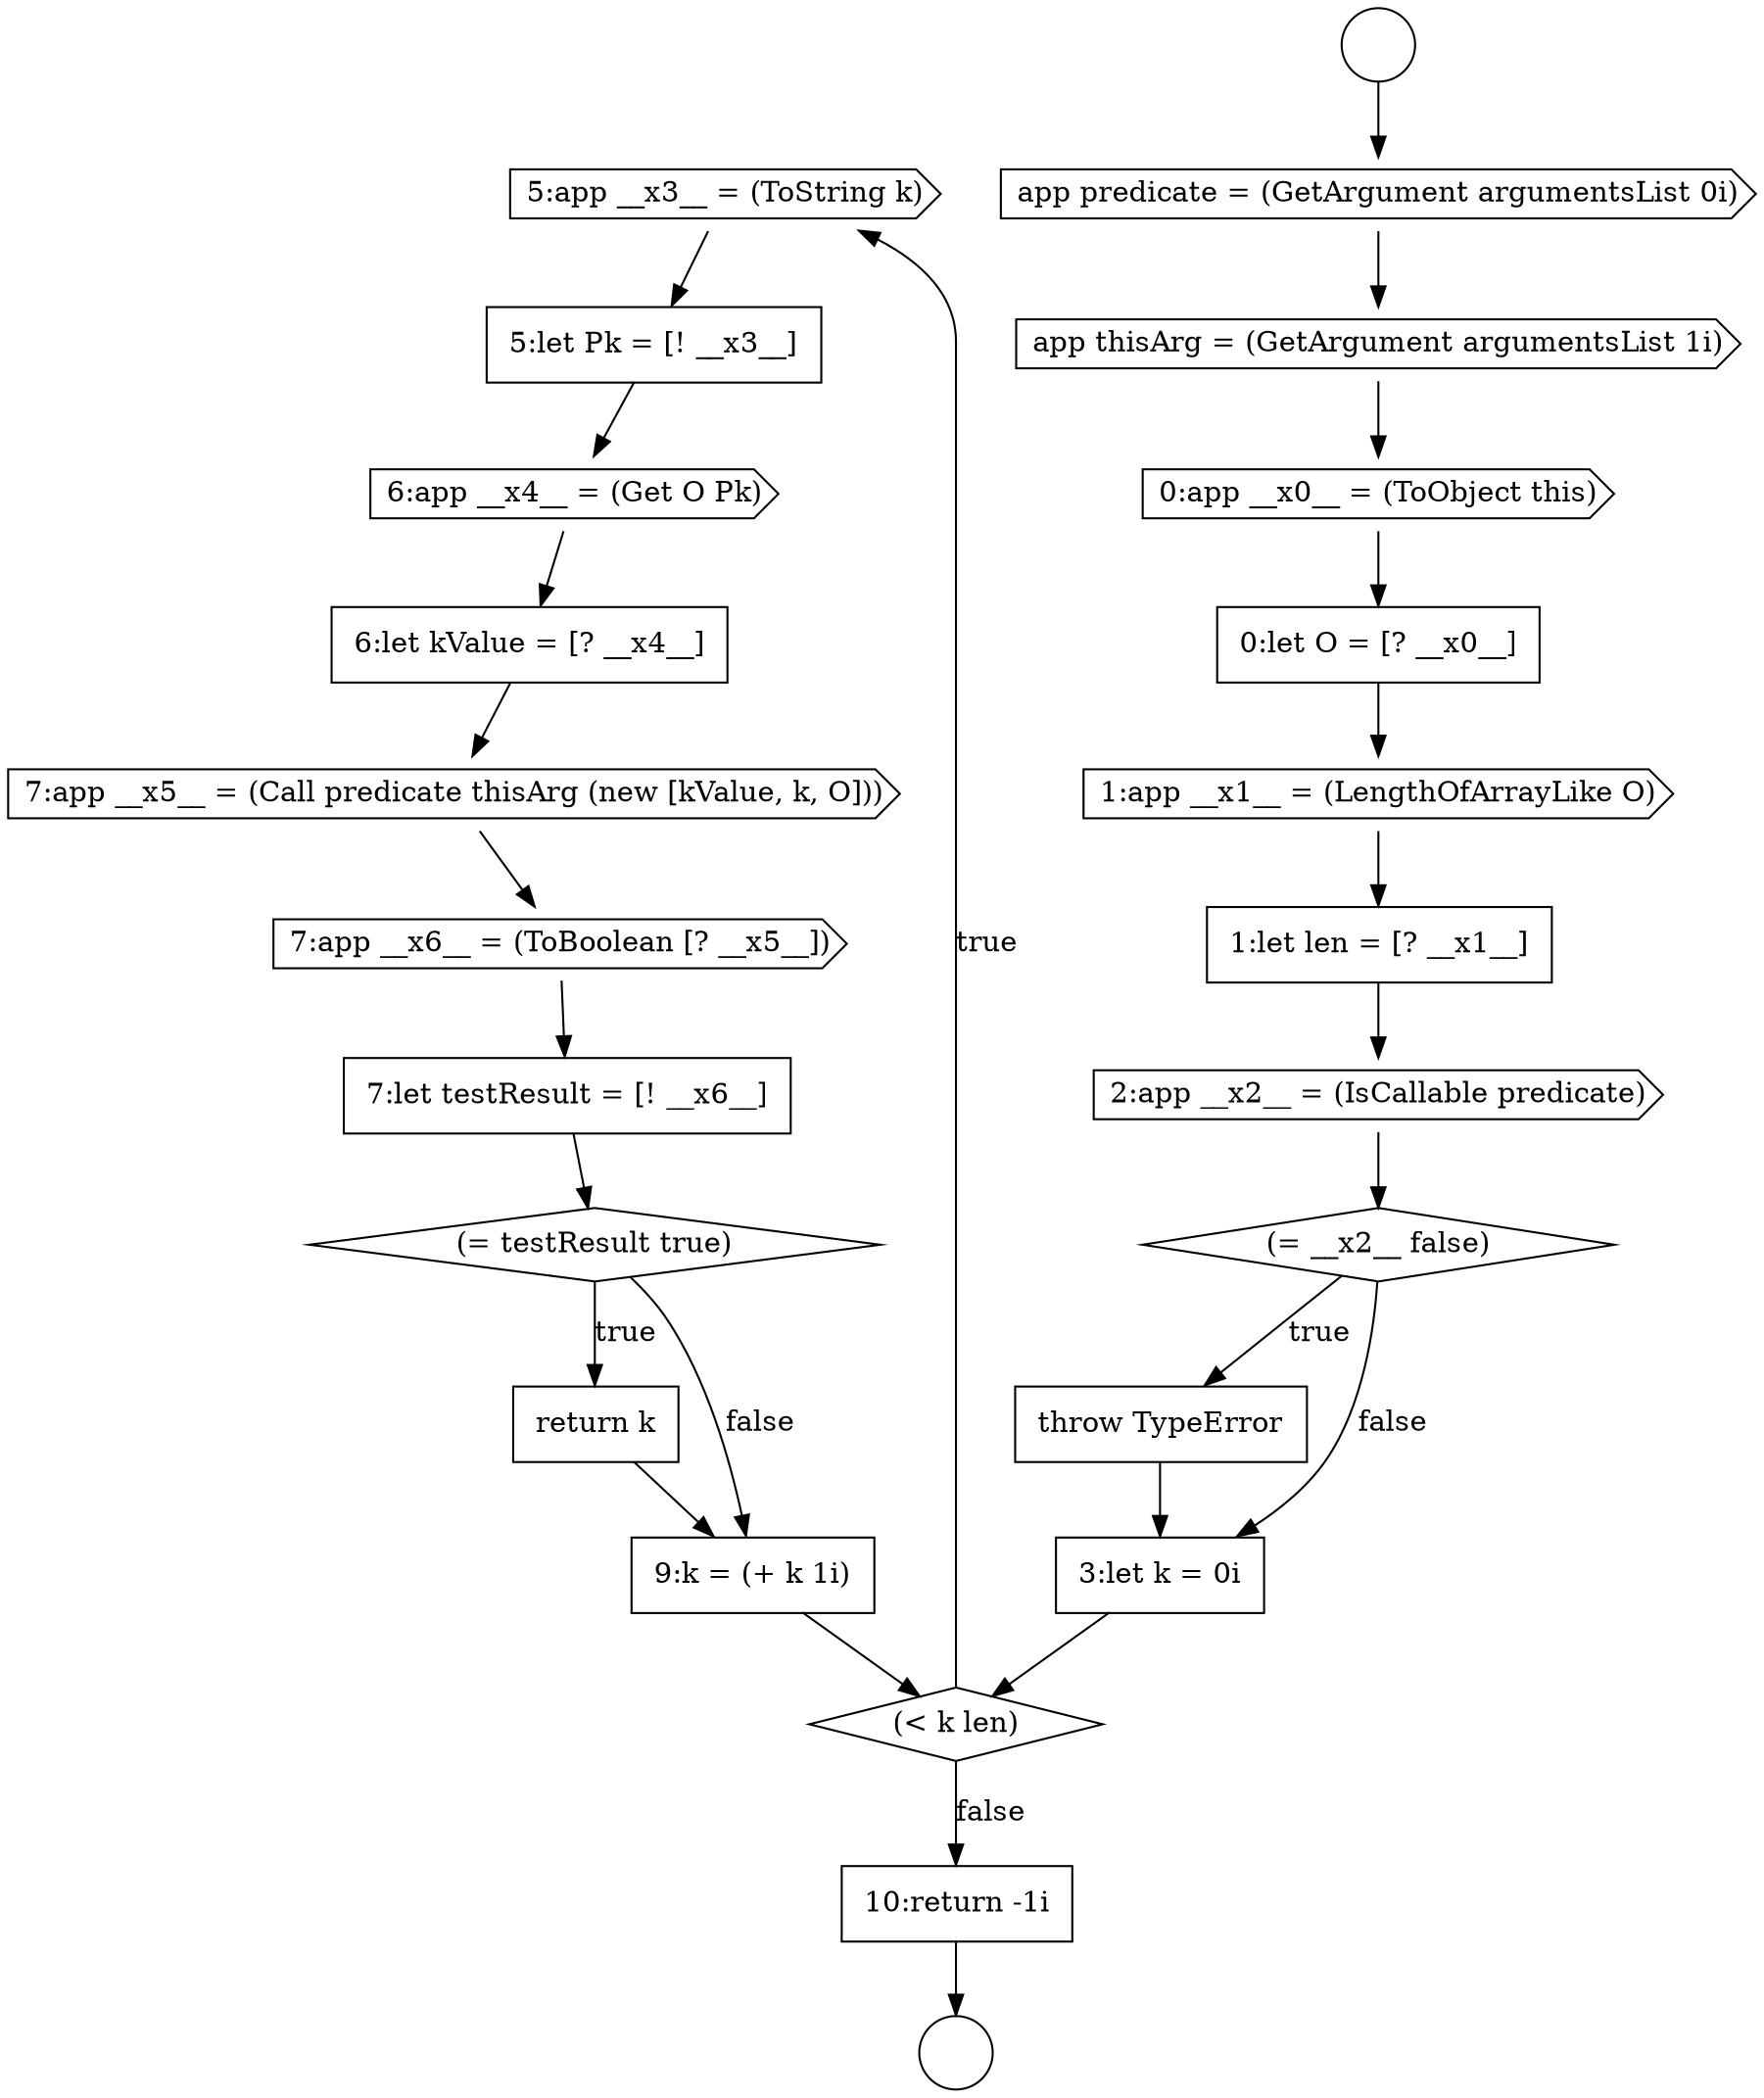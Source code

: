digraph {
  node15963 [shape=cds, label=<<font color="black">5:app __x3__ = (ToString k)</font>> color="black" fillcolor="white" style=filled]
  node15971 [shape=none, margin=0, label=<<font color="black">
    <table border="0" cellborder="1" cellspacing="0" cellpadding="10">
      <tr><td align="left">return k</td></tr>
    </table>
  </font>> color="black" fillcolor="white" style=filled]
  node15954 [shape=cds, label=<<font color="black">0:app __x0__ = (ToObject this)</font>> color="black" fillcolor="white" style=filled]
  node15958 [shape=cds, label=<<font color="black">2:app __x2__ = (IsCallable predicate)</font>> color="black" fillcolor="white" style=filled]
  node15962 [shape=diamond, label=<<font color="black">(&lt; k len)</font>> color="black" fillcolor="white" style=filled]
  node15959 [shape=diamond, label=<<font color="black">(= __x2__ false)</font>> color="black" fillcolor="white" style=filled]
  node15972 [shape=none, margin=0, label=<<font color="black">
    <table border="0" cellborder="1" cellspacing="0" cellpadding="10">
      <tr><td align="left">9:k = (+ k 1i)</td></tr>
    </table>
  </font>> color="black" fillcolor="white" style=filled]
  node15955 [shape=none, margin=0, label=<<font color="black">
    <table border="0" cellborder="1" cellspacing="0" cellpadding="10">
      <tr><td align="left">0:let O = [? __x0__]</td></tr>
    </table>
  </font>> color="black" fillcolor="white" style=filled]
  node15951 [shape=circle label=" " color="black" fillcolor="white" style=filled]
  node15960 [shape=none, margin=0, label=<<font color="black">
    <table border="0" cellborder="1" cellspacing="0" cellpadding="10">
      <tr><td align="left">throw TypeError</td></tr>
    </table>
  </font>> color="black" fillcolor="white" style=filled]
  node15956 [shape=cds, label=<<font color="black">1:app __x1__ = (LengthOfArrayLike O)</font>> color="black" fillcolor="white" style=filled]
  node15969 [shape=none, margin=0, label=<<font color="black">
    <table border="0" cellborder="1" cellspacing="0" cellpadding="10">
      <tr><td align="left">7:let testResult = [! __x6__]</td></tr>
    </table>
  </font>> color="black" fillcolor="white" style=filled]
  node15957 [shape=none, margin=0, label=<<font color="black">
    <table border="0" cellborder="1" cellspacing="0" cellpadding="10">
      <tr><td align="left">1:let len = [? __x1__]</td></tr>
    </table>
  </font>> color="black" fillcolor="white" style=filled]
  node15964 [shape=none, margin=0, label=<<font color="black">
    <table border="0" cellborder="1" cellspacing="0" cellpadding="10">
      <tr><td align="left">5:let Pk = [! __x3__]</td></tr>
    </table>
  </font>> color="black" fillcolor="white" style=filled]
  node15950 [shape=circle label=" " color="black" fillcolor="white" style=filled]
  node15953 [shape=cds, label=<<font color="black">app thisArg = (GetArgument argumentsList 1i)</font>> color="black" fillcolor="white" style=filled]
  node15970 [shape=diamond, label=<<font color="black">(= testResult true)</font>> color="black" fillcolor="white" style=filled]
  node15967 [shape=cds, label=<<font color="black">7:app __x5__ = (Call predicate thisArg (new [kValue, k, O]))</font>> color="black" fillcolor="white" style=filled]
  node15952 [shape=cds, label=<<font color="black">app predicate = (GetArgument argumentsList 0i)</font>> color="black" fillcolor="white" style=filled]
  node15961 [shape=none, margin=0, label=<<font color="black">
    <table border="0" cellborder="1" cellspacing="0" cellpadding="10">
      <tr><td align="left">3:let k = 0i</td></tr>
    </table>
  </font>> color="black" fillcolor="white" style=filled]
  node15968 [shape=cds, label=<<font color="black">7:app __x6__ = (ToBoolean [? __x5__])</font>> color="black" fillcolor="white" style=filled]
  node15966 [shape=none, margin=0, label=<<font color="black">
    <table border="0" cellborder="1" cellspacing="0" cellpadding="10">
      <tr><td align="left">6:let kValue = [? __x4__]</td></tr>
    </table>
  </font>> color="black" fillcolor="white" style=filled]
  node15965 [shape=cds, label=<<font color="black">6:app __x4__ = (Get O Pk)</font>> color="black" fillcolor="white" style=filled]
  node15973 [shape=none, margin=0, label=<<font color="black">
    <table border="0" cellborder="1" cellspacing="0" cellpadding="10">
      <tr><td align="left">10:return -1i</td></tr>
    </table>
  </font>> color="black" fillcolor="white" style=filled]
  node15966 -> node15967 [ color="black"]
  node15954 -> node15955 [ color="black"]
  node15971 -> node15972 [ color="black"]
  node15952 -> node15953 [ color="black"]
  node15963 -> node15964 [ color="black"]
  node15950 -> node15952 [ color="black"]
  node15968 -> node15969 [ color="black"]
  node15967 -> node15968 [ color="black"]
  node15972 -> node15962 [ color="black"]
  node15970 -> node15971 [label=<<font color="black">true</font>> color="black"]
  node15970 -> node15972 [label=<<font color="black">false</font>> color="black"]
  node15958 -> node15959 [ color="black"]
  node15955 -> node15956 [ color="black"]
  node15964 -> node15965 [ color="black"]
  node15973 -> node15951 [ color="black"]
  node15962 -> node15963 [label=<<font color="black">true</font>> color="black"]
  node15962 -> node15973 [label=<<font color="black">false</font>> color="black"]
  node15953 -> node15954 [ color="black"]
  node15959 -> node15960 [label=<<font color="black">true</font>> color="black"]
  node15959 -> node15961 [label=<<font color="black">false</font>> color="black"]
  node15965 -> node15966 [ color="black"]
  node15960 -> node15961 [ color="black"]
  node15956 -> node15957 [ color="black"]
  node15969 -> node15970 [ color="black"]
  node15957 -> node15958 [ color="black"]
  node15961 -> node15962 [ color="black"]
}
